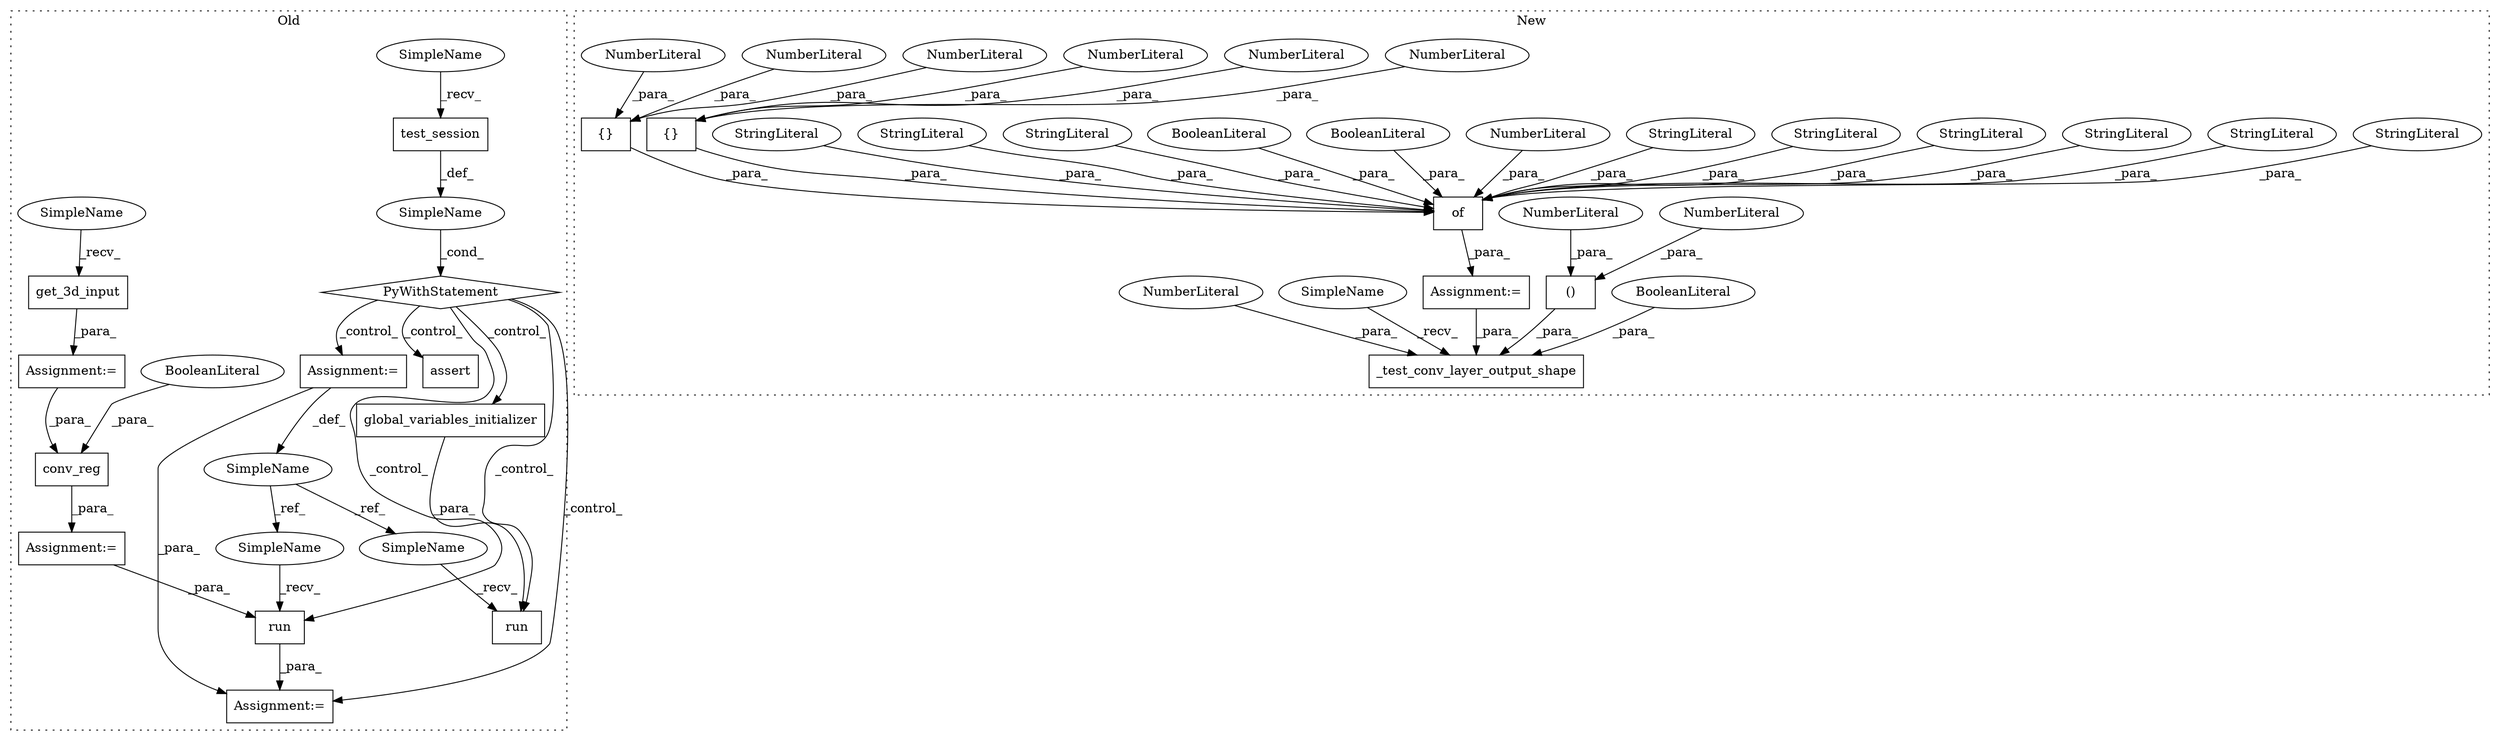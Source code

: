 digraph G {
subgraph cluster0 {
1 [label="assert" a="32" s="7281,7378" l="22,1" shape="box"];
5 [label="SimpleName" a="42" s="" l="" shape="ellipse"];
6 [label="PyWithStatement" a="104" s="7125,7154" l="10,2" shape="diamond"];
7 [label="test_session" a="32" s="7140" l="14" shape="box"];
8 [label="global_variables_initializer" a="32" s="7200" l="30" shape="box"];
10 [label="run" a="32" s="7185,7230" l="4,1" shape="box"];
15 [label="SimpleName" a="42" s="7168" l="4" shape="ellipse"];
16 [label="run" a="32" s="7251,7267" l="4,1" shape="box"];
17 [label="Assignment:=" a="7" s="7245" l="1" shape="box"];
18 [label="Assignment:=" a="7" s="6935" l="1" shape="box"];
19 [label="Assignment:=" a="7" s="7168" l="4" shape="box"];
20 [label="Assignment:=" a="7" s="7074" l="1" shape="box"];
28 [label="conv_reg" a="32" s="7075,7097" l="9,1" shape="box"];
33 [label="BooleanLiteral" a="9" s="7089" l="4" shape="ellipse"];
40 [label="get_3d_input" a="32" s="6941" l="14" shape="box"];
44 [label="SimpleName" a="42" s="7135" l="4" shape="ellipse"];
45 [label="SimpleName" a="42" s="6936" l="4" shape="ellipse"];
46 [label="SimpleName" a="42" s="7180" l="4" shape="ellipse"];
47 [label="SimpleName" a="42" s="7246" l="4" shape="ellipse"];
label = "Old";
style="dotted";
}
subgraph cluster1 {
2 [label="_test_conv_layer_output_shape" a="32" s="7389,7506" l="30,1" shape="box"];
3 [label="()" a="106" s="7438" l="58" shape="box"];
4 [label="NumberLiteral" a="34" s="7503" l="3" shape="ellipse"];
9 [label="of" a="32" s="7179,7377" l="3,1" shape="box"];
11 [label="StringLiteral" a="45" s="7276" l="9" shape="ellipse"];
12 [label="StringLiteral" a="45" s="7340" l="11" shape="ellipse"];
13 [label="StringLiteral" a="45" s="7201" l="13" shape="ellipse"];
14 [label="StringLiteral" a="45" s="7182" l="15" shape="ellipse"];
21 [label="NumberLiteral" a="34" s="7198" l="2" shape="ellipse"];
22 [label="BooleanLiteral" a="9" s="7270" l="5" shape="ellipse"];
23 [label="{}" a="4" s="7224,7230" l="1,1" shape="box"];
24 [label="NumberLiteral" a="34" s="7225" l="1" shape="ellipse"];
25 [label="NumberLiteral" a="34" s="7229" l="1" shape="ellipse"];
26 [label="BooleanLiteral" a="9" s="7286" l="4" shape="ellipse"];
27 [label="StringLiteral" a="45" s="7352" l="7" shape="ellipse"];
29 [label="StringLiteral" a="45" s="7232" l="8" shape="ellipse"];
30 [label="StringLiteral" a="45" s="7370" l="7" shape="ellipse"];
31 [label="NumberLiteral" a="34" s="7438" l="1" shape="ellipse"];
32 [label="BooleanLiteral" a="9" s="7498" l="4" shape="ellipse"];
34 [label="Assignment:=" a="7" s="7174" l="1" shape="box"];
35 [label="{}" a="4" s="7250,7256" l="1,1" shape="box"];
36 [label="NumberLiteral" a="34" s="7227" l="1" shape="ellipse"];
37 [label="NumberLiteral" a="34" s="7253" l="1" shape="ellipse"];
38 [label="NumberLiteral" a="34" s="7251" l="1" shape="ellipse"];
39 [label="NumberLiteral" a="34" s="7255" l="1" shape="ellipse"];
41 [label="NumberLiteral" a="34" s="7480" l="1" shape="ellipse"];
42 [label="StringLiteral" a="45" s="7360" l="9" shape="ellipse"];
43 [label="StringLiteral" a="45" s="7258" l="11" shape="ellipse"];
48 [label="SimpleName" a="42" s="7384" l="4" shape="ellipse"];
label = "New";
style="dotted";
}
3 -> 2 [label="_para_"];
4 -> 2 [label="_para_"];
5 -> 6 [label="_cond_"];
6 -> 17 [label="_control_"];
6 -> 16 [label="_control_"];
6 -> 1 [label="_control_"];
6 -> 8 [label="_control_"];
6 -> 10 [label="_control_"];
6 -> 19 [label="_control_"];
7 -> 5 [label="_def_"];
8 -> 10 [label="_para_"];
9 -> 34 [label="_para_"];
11 -> 9 [label="_para_"];
12 -> 9 [label="_para_"];
13 -> 9 [label="_para_"];
14 -> 9 [label="_para_"];
15 -> 47 [label="_ref_"];
15 -> 46 [label="_ref_"];
16 -> 17 [label="_para_"];
18 -> 28 [label="_para_"];
19 -> 15 [label="_def_"];
19 -> 17 [label="_para_"];
20 -> 16 [label="_para_"];
21 -> 9 [label="_para_"];
22 -> 9 [label="_para_"];
23 -> 9 [label="_para_"];
24 -> 23 [label="_para_"];
25 -> 23 [label="_para_"];
26 -> 9 [label="_para_"];
27 -> 9 [label="_para_"];
28 -> 20 [label="_para_"];
29 -> 9 [label="_para_"];
30 -> 9 [label="_para_"];
31 -> 3 [label="_para_"];
32 -> 2 [label="_para_"];
33 -> 28 [label="_para_"];
34 -> 2 [label="_para_"];
35 -> 9 [label="_para_"];
36 -> 23 [label="_para_"];
37 -> 35 [label="_para_"];
38 -> 35 [label="_para_"];
39 -> 35 [label="_para_"];
40 -> 18 [label="_para_"];
41 -> 3 [label="_para_"];
42 -> 9 [label="_para_"];
43 -> 9 [label="_para_"];
44 -> 7 [label="_recv_"];
45 -> 40 [label="_recv_"];
46 -> 10 [label="_recv_"];
47 -> 16 [label="_recv_"];
48 -> 2 [label="_recv_"];
}